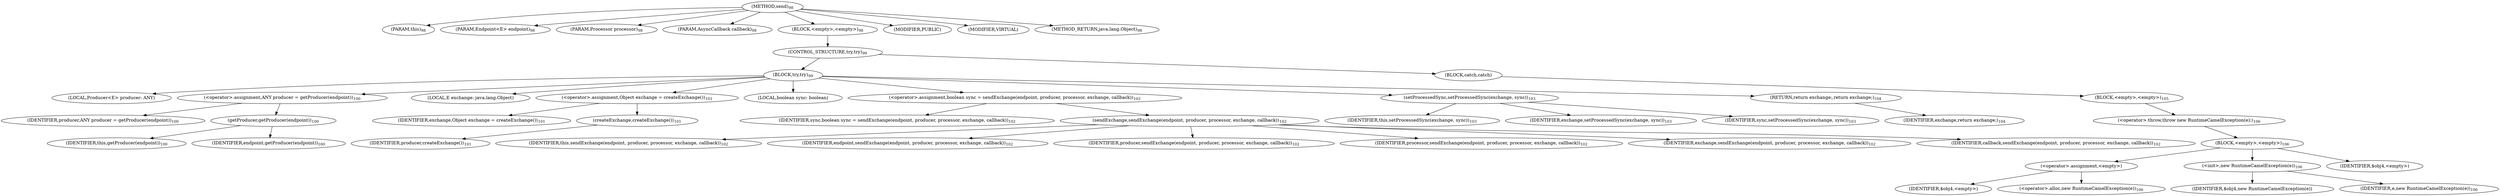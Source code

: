 digraph "send" {  
"147" [label = <(METHOD,send)<SUB>98</SUB>> ]
"9" [label = <(PARAM,this)<SUB>98</SUB>> ]
"148" [label = <(PARAM,Endpoint&lt;E&gt; endpoint)<SUB>98</SUB>> ]
"149" [label = <(PARAM,Processor processor)<SUB>98</SUB>> ]
"150" [label = <(PARAM,AsyncCallback callback)<SUB>98</SUB>> ]
"151" [label = <(BLOCK,&lt;empty&gt;,&lt;empty&gt;)<SUB>98</SUB>> ]
"152" [label = <(CONTROL_STRUCTURE,try,try)<SUB>99</SUB>> ]
"153" [label = <(BLOCK,try,try)<SUB>99</SUB>> ]
"154" [label = <(LOCAL,Producer&lt;E&gt; producer: ANY)> ]
"155" [label = <(&lt;operator&gt;.assignment,ANY producer = getProducer(endpoint))<SUB>100</SUB>> ]
"156" [label = <(IDENTIFIER,producer,ANY producer = getProducer(endpoint))<SUB>100</SUB>> ]
"157" [label = <(getProducer,getProducer(endpoint))<SUB>100</SUB>> ]
"8" [label = <(IDENTIFIER,this,getProducer(endpoint))<SUB>100</SUB>> ]
"158" [label = <(IDENTIFIER,endpoint,getProducer(endpoint))<SUB>100</SUB>> ]
"159" [label = <(LOCAL,E exchange: java.lang.Object)> ]
"160" [label = <(&lt;operator&gt;.assignment,Object exchange = createExchange())<SUB>101</SUB>> ]
"161" [label = <(IDENTIFIER,exchange,Object exchange = createExchange())<SUB>101</SUB>> ]
"162" [label = <(createExchange,createExchange())<SUB>101</SUB>> ]
"163" [label = <(IDENTIFIER,producer,createExchange())<SUB>101</SUB>> ]
"164" [label = <(LOCAL,boolean sync: boolean)> ]
"165" [label = <(&lt;operator&gt;.assignment,boolean sync = sendExchange(endpoint, producer, processor, exchange, callback))<SUB>102</SUB>> ]
"166" [label = <(IDENTIFIER,sync,boolean sync = sendExchange(endpoint, producer, processor, exchange, callback))<SUB>102</SUB>> ]
"167" [label = <(sendExchange,sendExchange(endpoint, producer, processor, exchange, callback))<SUB>102</SUB>> ]
"10" [label = <(IDENTIFIER,this,sendExchange(endpoint, producer, processor, exchange, callback))<SUB>102</SUB>> ]
"168" [label = <(IDENTIFIER,endpoint,sendExchange(endpoint, producer, processor, exchange, callback))<SUB>102</SUB>> ]
"169" [label = <(IDENTIFIER,producer,sendExchange(endpoint, producer, processor, exchange, callback))<SUB>102</SUB>> ]
"170" [label = <(IDENTIFIER,processor,sendExchange(endpoint, producer, processor, exchange, callback))<SUB>102</SUB>> ]
"171" [label = <(IDENTIFIER,exchange,sendExchange(endpoint, producer, processor, exchange, callback))<SUB>102</SUB>> ]
"172" [label = <(IDENTIFIER,callback,sendExchange(endpoint, producer, processor, exchange, callback))<SUB>102</SUB>> ]
"173" [label = <(setProcessedSync,setProcessedSync(exchange, sync))<SUB>103</SUB>> ]
"11" [label = <(IDENTIFIER,this,setProcessedSync(exchange, sync))<SUB>103</SUB>> ]
"174" [label = <(IDENTIFIER,exchange,setProcessedSync(exchange, sync))<SUB>103</SUB>> ]
"175" [label = <(IDENTIFIER,sync,setProcessedSync(exchange, sync))<SUB>103</SUB>> ]
"176" [label = <(RETURN,return exchange;,return exchange;)<SUB>104</SUB>> ]
"177" [label = <(IDENTIFIER,exchange,return exchange;)<SUB>104</SUB>> ]
"178" [label = <(BLOCK,catch,catch)> ]
"179" [label = <(BLOCK,&lt;empty&gt;,&lt;empty&gt;)<SUB>105</SUB>> ]
"180" [label = <(&lt;operator&gt;.throw,throw new RuntimeCamelException(e);)<SUB>106</SUB>> ]
"181" [label = <(BLOCK,&lt;empty&gt;,&lt;empty&gt;)<SUB>106</SUB>> ]
"182" [label = <(&lt;operator&gt;.assignment,&lt;empty&gt;)> ]
"183" [label = <(IDENTIFIER,$obj4,&lt;empty&gt;)> ]
"184" [label = <(&lt;operator&gt;.alloc,new RuntimeCamelException(e))<SUB>106</SUB>> ]
"185" [label = <(&lt;init&gt;,new RuntimeCamelException(e))<SUB>106</SUB>> ]
"186" [label = <(IDENTIFIER,$obj4,new RuntimeCamelException(e))> ]
"187" [label = <(IDENTIFIER,e,new RuntimeCamelException(e))<SUB>106</SUB>> ]
"188" [label = <(IDENTIFIER,$obj4,&lt;empty&gt;)> ]
"189" [label = <(MODIFIER,PUBLIC)> ]
"190" [label = <(MODIFIER,VIRTUAL)> ]
"191" [label = <(METHOD_RETURN,java.lang.Object)<SUB>98</SUB>> ]
  "147" -> "9" 
  "147" -> "148" 
  "147" -> "149" 
  "147" -> "150" 
  "147" -> "151" 
  "147" -> "189" 
  "147" -> "190" 
  "147" -> "191" 
  "151" -> "152" 
  "152" -> "153" 
  "152" -> "178" 
  "153" -> "154" 
  "153" -> "155" 
  "153" -> "159" 
  "153" -> "160" 
  "153" -> "164" 
  "153" -> "165" 
  "153" -> "173" 
  "153" -> "176" 
  "155" -> "156" 
  "155" -> "157" 
  "157" -> "8" 
  "157" -> "158" 
  "160" -> "161" 
  "160" -> "162" 
  "162" -> "163" 
  "165" -> "166" 
  "165" -> "167" 
  "167" -> "10" 
  "167" -> "168" 
  "167" -> "169" 
  "167" -> "170" 
  "167" -> "171" 
  "167" -> "172" 
  "173" -> "11" 
  "173" -> "174" 
  "173" -> "175" 
  "176" -> "177" 
  "178" -> "179" 
  "179" -> "180" 
  "180" -> "181" 
  "181" -> "182" 
  "181" -> "185" 
  "181" -> "188" 
  "182" -> "183" 
  "182" -> "184" 
  "185" -> "186" 
  "185" -> "187" 
}
